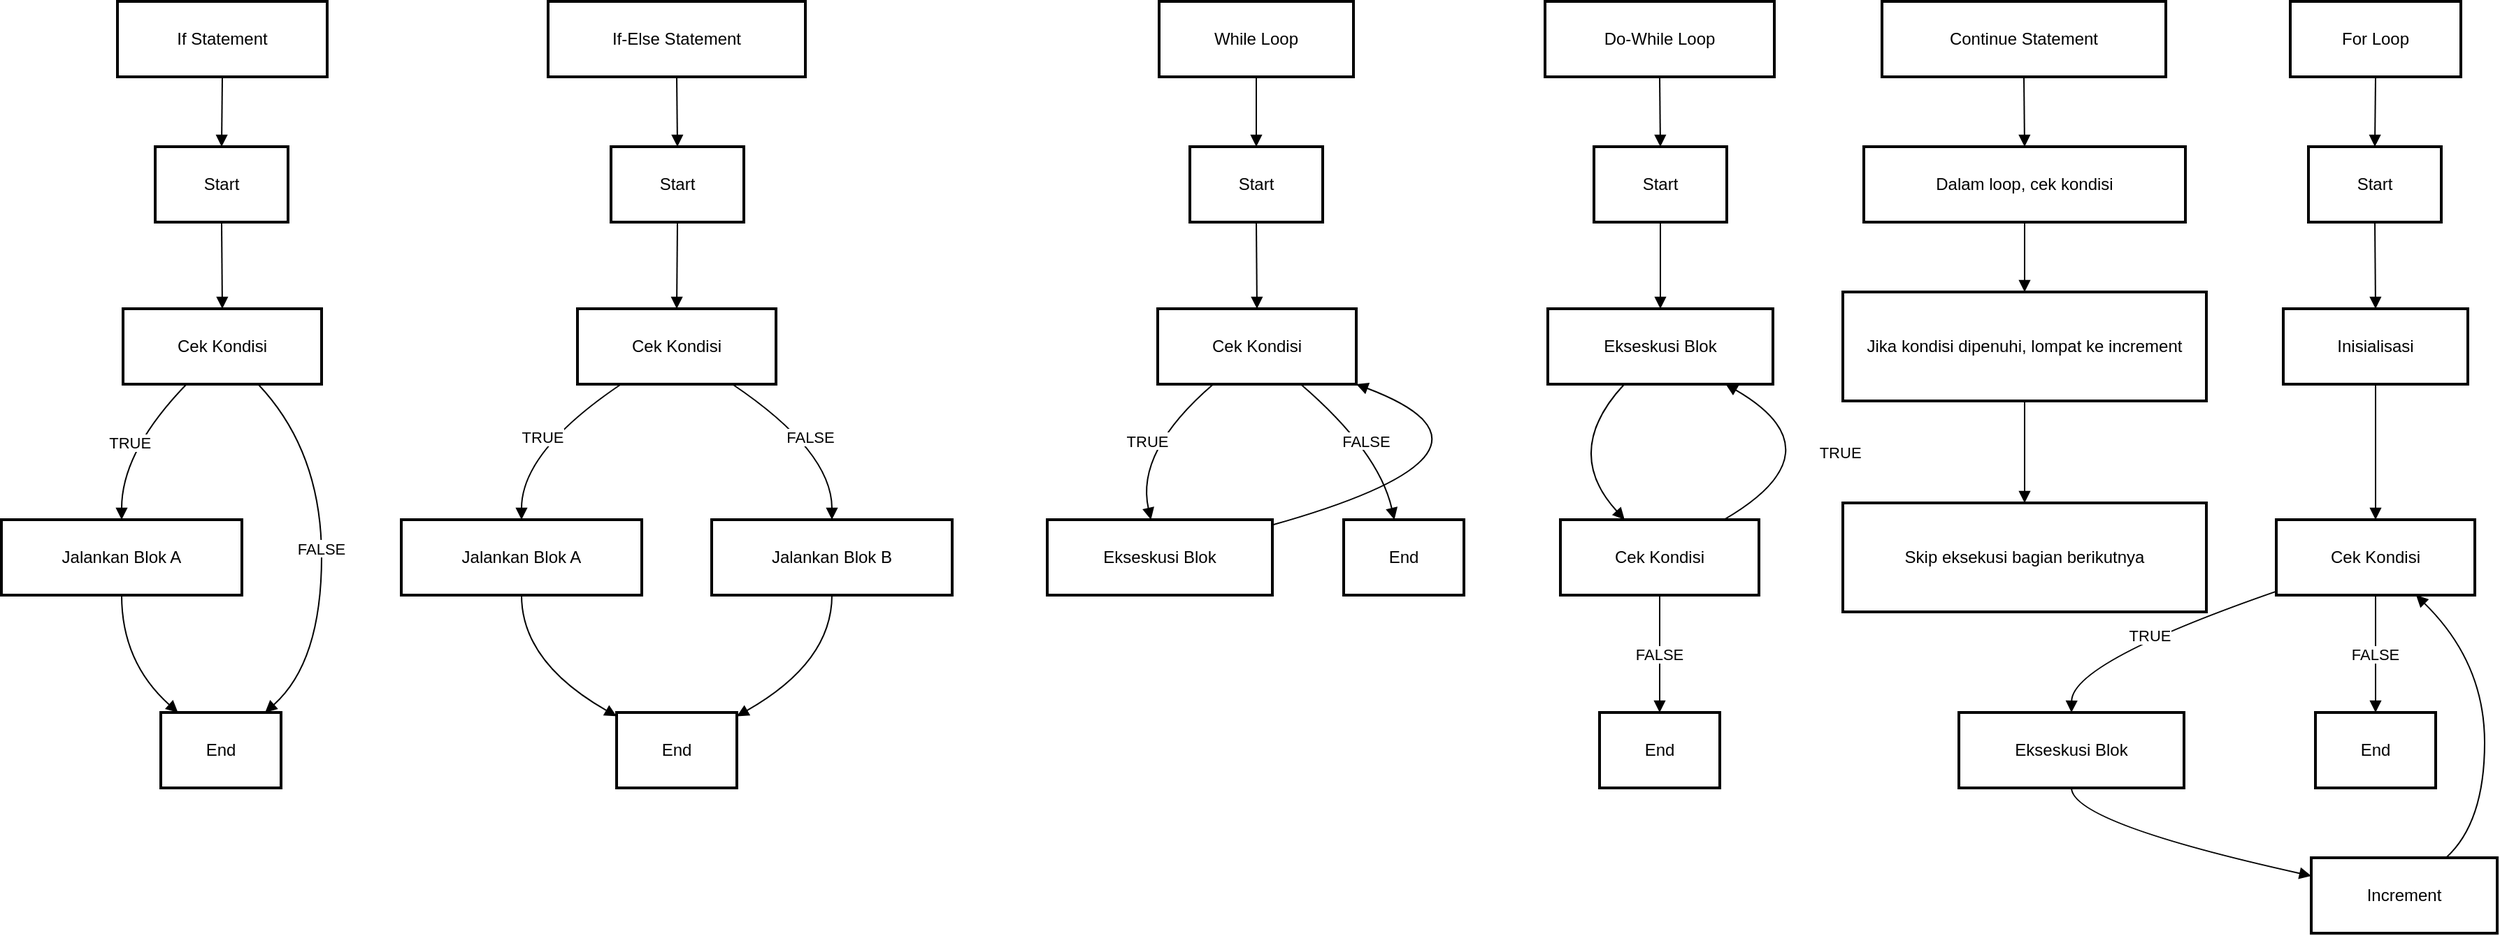 <mxfile version="26.2.14">
  <diagram name="Page-1" id="265kydnjWWa1DbSJq0ZQ">
    <mxGraphModel>
      <root>
        <mxCell id="0" />
        <mxCell id="1" parent="0" />
        <mxCell id="2" value="If Statement" style="whiteSpace=wrap;strokeWidth=2;" vertex="1" parent="1">
          <mxGeometry x="91" y="8" width="150" height="54" as="geometry" />
        </mxCell>
        <mxCell id="3" value="Start" style="whiteSpace=wrap;strokeWidth=2;" vertex="1" parent="1">
          <mxGeometry x="118" y="112" width="95" height="54" as="geometry" />
        </mxCell>
        <mxCell id="4" value="Cek Kondisi" style="whiteSpace=wrap;strokeWidth=2;" vertex="1" parent="1">
          <mxGeometry x="95" y="228" width="142" height="54" as="geometry" />
        </mxCell>
        <mxCell id="5" value="Jalankan Blok A" style="whiteSpace=wrap;strokeWidth=2;" vertex="1" parent="1">
          <mxGeometry x="8" y="379" width="172" height="54" as="geometry" />
        </mxCell>
        <mxCell id="6" value="End" style="whiteSpace=wrap;strokeWidth=2;" vertex="1" parent="1">
          <mxGeometry x="122" y="517" width="86" height="54" as="geometry" />
        </mxCell>
        <mxCell id="7" value="If-Else Statement" style="whiteSpace=wrap;strokeWidth=2;" vertex="1" parent="1">
          <mxGeometry x="399" y="8" width="184" height="54" as="geometry" />
        </mxCell>
        <mxCell id="8" value="Start" style="whiteSpace=wrap;strokeWidth=2;" vertex="1" parent="1">
          <mxGeometry x="444" y="112" width="95" height="54" as="geometry" />
        </mxCell>
        <mxCell id="9" value="Cek Kondisi" style="whiteSpace=wrap;strokeWidth=2;" vertex="1" parent="1">
          <mxGeometry x="420" y="228" width="142" height="54" as="geometry" />
        </mxCell>
        <mxCell id="10" value="Jalankan Blok A" style="whiteSpace=wrap;strokeWidth=2;" vertex="1" parent="1">
          <mxGeometry x="294" y="379" width="172" height="54" as="geometry" />
        </mxCell>
        <mxCell id="11" value="Jalankan Blok B" style="whiteSpace=wrap;strokeWidth=2;" vertex="1" parent="1">
          <mxGeometry x="516" y="379" width="172" height="54" as="geometry" />
        </mxCell>
        <mxCell id="12" value="End" style="whiteSpace=wrap;strokeWidth=2;" vertex="1" parent="1">
          <mxGeometry x="448" y="517" width="86" height="54" as="geometry" />
        </mxCell>
        <mxCell id="13" value="While Loop" style="whiteSpace=wrap;strokeWidth=2;" vertex="1" parent="1">
          <mxGeometry x="836" y="8" width="139" height="54" as="geometry" />
        </mxCell>
        <mxCell id="14" value="Start" style="whiteSpace=wrap;strokeWidth=2;" vertex="1" parent="1">
          <mxGeometry x="858" y="112" width="95" height="54" as="geometry" />
        </mxCell>
        <mxCell id="15" value="Cek Kondisi" style="whiteSpace=wrap;strokeWidth=2;" vertex="1" parent="1">
          <mxGeometry x="835" y="228" width="142" height="54" as="geometry" />
        </mxCell>
        <mxCell id="16" value="Ekseskusi Blok" style="whiteSpace=wrap;strokeWidth=2;" vertex="1" parent="1">
          <mxGeometry x="756" y="379" width="161" height="54" as="geometry" />
        </mxCell>
        <mxCell id="17" value="End" style="whiteSpace=wrap;strokeWidth=2;" vertex="1" parent="1">
          <mxGeometry x="968" y="379" width="86" height="54" as="geometry" />
        </mxCell>
        <mxCell id="18" value="Do-While Loop" style="whiteSpace=wrap;strokeWidth=2;" vertex="1" parent="1">
          <mxGeometry x="1112" y="8" width="164" height="54" as="geometry" />
        </mxCell>
        <mxCell id="19" value="Start" style="whiteSpace=wrap;strokeWidth=2;" vertex="1" parent="1">
          <mxGeometry x="1147" y="112" width="95" height="54" as="geometry" />
        </mxCell>
        <mxCell id="20" value="Ekseskusi Blok" style="whiteSpace=wrap;strokeWidth=2;" vertex="1" parent="1">
          <mxGeometry x="1114" y="228" width="161" height="54" as="geometry" />
        </mxCell>
        <mxCell id="21" value="Cek Kondisi" style="whiteSpace=wrap;strokeWidth=2;" vertex="1" parent="1">
          <mxGeometry x="1123" y="379" width="142" height="54" as="geometry" />
        </mxCell>
        <mxCell id="22" value="End" style="whiteSpace=wrap;strokeWidth=2;" vertex="1" parent="1">
          <mxGeometry x="1151" y="517" width="86" height="54" as="geometry" />
        </mxCell>
        <mxCell id="23" value="For Loop" style="whiteSpace=wrap;strokeWidth=2;" vertex="1" parent="1">
          <mxGeometry x="1645" y="8" width="122" height="54" as="geometry" />
        </mxCell>
        <mxCell id="24" value="Start" style="whiteSpace=wrap;strokeWidth=2;" vertex="1" parent="1">
          <mxGeometry x="1658" y="112" width="95" height="54" as="geometry" />
        </mxCell>
        <mxCell id="25" value="Inisialisasi" style="whiteSpace=wrap;strokeWidth=2;" vertex="1" parent="1">
          <mxGeometry x="1640" y="228" width="132" height="54" as="geometry" />
        </mxCell>
        <mxCell id="26" value="Cek Kondisi" style="whiteSpace=wrap;strokeWidth=2;" vertex="1" parent="1">
          <mxGeometry x="1635" y="379" width="142" height="54" as="geometry" />
        </mxCell>
        <mxCell id="27" value="Ekseskusi Blok" style="whiteSpace=wrap;strokeWidth=2;" vertex="1" parent="1">
          <mxGeometry x="1408" y="517" width="161" height="54" as="geometry" />
        </mxCell>
        <mxCell id="28" value="Increment" style="whiteSpace=wrap;strokeWidth=2;" vertex="1" parent="1">
          <mxGeometry x="1660" y="621" width="133" height="54" as="geometry" />
        </mxCell>
        <mxCell id="29" value="End" style="whiteSpace=wrap;strokeWidth=2;" vertex="1" parent="1">
          <mxGeometry x="1663" y="517" width="86" height="54" as="geometry" />
        </mxCell>
        <mxCell id="30" value="Continue Statement" style="whiteSpace=wrap;strokeWidth=2;" vertex="1" parent="1">
          <mxGeometry x="1353" y="8" width="203" height="54" as="geometry" />
        </mxCell>
        <mxCell id="31" value="Dalam loop, cek kondisi" style="whiteSpace=wrap;strokeWidth=2;" vertex="1" parent="1">
          <mxGeometry x="1340" y="112" width="230" height="54" as="geometry" />
        </mxCell>
        <mxCell id="32" value="Jika kondisi dipenuhi, lompat ke increment" style="whiteSpace=wrap;strokeWidth=2;" vertex="1" parent="1">
          <mxGeometry x="1325" y="216" width="260" height="78" as="geometry" />
        </mxCell>
        <mxCell id="33" value="Skip eksekusi bagian berikutnya" style="whiteSpace=wrap;strokeWidth=2;" vertex="1" parent="1">
          <mxGeometry x="1325" y="367" width="260" height="78" as="geometry" />
        </mxCell>
        <mxCell id="34" value="" style="curved=1;startArrow=none;endArrow=block;exitX=0.5;exitY=1;entryX=0.5;entryY=0;" edge="1" parent="1" source="3" target="4">
          <mxGeometry relative="1" as="geometry">
            <Array as="points" />
          </mxGeometry>
        </mxCell>
        <mxCell id="35" value="TRUE" style="curved=1;startArrow=none;endArrow=block;exitX=0.32;exitY=1;entryX=0.5;entryY=-0.01;" edge="1" parent="1" source="4" target="5">
          <mxGeometry relative="1" as="geometry">
            <Array as="points">
              <mxPoint x="94" y="330" />
            </Array>
          </mxGeometry>
        </mxCell>
        <mxCell id="36" value="" style="curved=1;startArrow=none;endArrow=block;exitX=0.5;exitY=0.99;entryX=0.15;entryY=0.01;" edge="1" parent="1" source="5" target="6">
          <mxGeometry relative="1" as="geometry">
            <Array as="points">
              <mxPoint x="94" y="481" />
            </Array>
          </mxGeometry>
        </mxCell>
        <mxCell id="37" value="FALSE" style="curved=1;startArrow=none;endArrow=block;exitX=0.68;exitY=1;entryX=0.86;entryY=0.01;" edge="1" parent="1" source="4" target="6">
          <mxGeometry relative="1" as="geometry">
            <Array as="points">
              <mxPoint x="237" y="330" />
              <mxPoint x="237" y="481" />
            </Array>
          </mxGeometry>
        </mxCell>
        <mxCell id="38" value="" style="curved=1;startArrow=none;endArrow=block;exitX=0.5;exitY=1;entryX=0.5;entryY=0;" edge="1" parent="1" source="2" target="3">
          <mxGeometry relative="1" as="geometry">
            <Array as="points" />
          </mxGeometry>
        </mxCell>
        <mxCell id="39" value="" style="curved=1;startArrow=none;endArrow=block;exitX=0.5;exitY=1;entryX=0.5;entryY=0;" edge="1" parent="1" source="8" target="9">
          <mxGeometry relative="1" as="geometry">
            <Array as="points" />
          </mxGeometry>
        </mxCell>
        <mxCell id="40" value="TRUE" style="curved=1;startArrow=none;endArrow=block;exitX=0.22;exitY=1;entryX=0.5;entryY=-0.01;" edge="1" parent="1" source="9" target="10">
          <mxGeometry relative="1" as="geometry">
            <Array as="points">
              <mxPoint x="380" y="330" />
            </Array>
          </mxGeometry>
        </mxCell>
        <mxCell id="41" value="FALSE" style="curved=1;startArrow=none;endArrow=block;exitX=0.78;exitY=1;entryX=0.5;entryY=-0.01;" edge="1" parent="1" source="9" target="11">
          <mxGeometry relative="1" as="geometry">
            <Array as="points">
              <mxPoint x="602" y="330" />
            </Array>
          </mxGeometry>
        </mxCell>
        <mxCell id="42" value="" style="curved=1;startArrow=none;endArrow=block;exitX=0.5;exitY=0.99;entryX=1;entryY=0.05;" edge="1" parent="1" source="11" target="12">
          <mxGeometry relative="1" as="geometry">
            <Array as="points">
              <mxPoint x="602" y="481" />
            </Array>
          </mxGeometry>
        </mxCell>
        <mxCell id="43" value="" style="curved=1;startArrow=none;endArrow=block;exitX=0.5;exitY=0.99;entryX=0;entryY=0.05;" edge="1" parent="1" source="10" target="12">
          <mxGeometry relative="1" as="geometry">
            <Array as="points">
              <mxPoint x="380" y="481" />
            </Array>
          </mxGeometry>
        </mxCell>
        <mxCell id="44" value="" style="curved=1;startArrow=none;endArrow=block;exitX=0.5;exitY=1;entryX=0.5;entryY=0;" edge="1" parent="1" source="7" target="8">
          <mxGeometry relative="1" as="geometry">
            <Array as="points" />
          </mxGeometry>
        </mxCell>
        <mxCell id="45" value="" style="curved=1;startArrow=none;endArrow=block;exitX=0.5;exitY=1;entryX=0.5;entryY=0;" edge="1" parent="1" source="14" target="15">
          <mxGeometry relative="1" as="geometry">
            <Array as="points" />
          </mxGeometry>
        </mxCell>
        <mxCell id="46" value="TRUE" style="curved=1;startArrow=none;endArrow=block;exitX=0.28;exitY=1;entryX=0.46;entryY=-0.01;" edge="1" parent="1" source="15" target="16">
          <mxGeometry relative="1" as="geometry">
            <Array as="points">
              <mxPoint x="819" y="330" />
            </Array>
          </mxGeometry>
        </mxCell>
        <mxCell id="47" value="" style="curved=1;startArrow=none;endArrow=block;exitX=1;exitY=0.07;entryX=1;entryY=1;" edge="1" parent="1" source="16" target="15">
          <mxGeometry relative="1" as="geometry">
            <Array as="points">
              <mxPoint x="1104" y="330" />
            </Array>
          </mxGeometry>
        </mxCell>
        <mxCell id="48" value="FALSE" style="curved=1;startArrow=none;endArrow=block;exitX=0.72;exitY=1;entryX=0.42;entryY=-0.01;" edge="1" parent="1" source="15" target="17">
          <mxGeometry relative="1" as="geometry">
            <Array as="points">
              <mxPoint x="993" y="330" />
            </Array>
          </mxGeometry>
        </mxCell>
        <mxCell id="49" value="" style="curved=1;startArrow=none;endArrow=block;exitX=0.5;exitY=1;entryX=0.5;entryY=0;" edge="1" parent="1" source="13" target="14">
          <mxGeometry relative="1" as="geometry">
            <Array as="points" />
          </mxGeometry>
        </mxCell>
        <mxCell id="50" value="" style="curved=1;startArrow=none;endArrow=block;exitX=0.5;exitY=1;entryX=0.5;entryY=0;" edge="1" parent="1" source="19" target="20">
          <mxGeometry relative="1" as="geometry">
            <Array as="points" />
          </mxGeometry>
        </mxCell>
        <mxCell id="51" value="" style="curved=1;startArrow=none;endArrow=block;exitX=0.34;exitY=1;entryX=0.32;entryY=-0.01;" edge="1" parent="1" source="20" target="21">
          <mxGeometry relative="1" as="geometry">
            <Array as="points">
              <mxPoint x="1124" y="330" />
            </Array>
          </mxGeometry>
        </mxCell>
        <mxCell id="52" value="TRUE" style="curved=1;startArrow=none;endArrow=block;exitX=0.83;exitY=-0.01;entryX=0.79;entryY=1;" edge="1" parent="1" source="21" target="20">
          <mxGeometry relative="1" as="geometry">
            <Array as="points">
              <mxPoint x="1324" y="330" />
            </Array>
          </mxGeometry>
        </mxCell>
        <mxCell id="53" value="FALSE" style="curved=1;startArrow=none;endArrow=block;exitX=0.5;exitY=0.99;entryX=0.5;entryY=0.01;" edge="1" parent="1" source="21" target="22">
          <mxGeometry relative="1" as="geometry">
            <Array as="points" />
          </mxGeometry>
        </mxCell>
        <mxCell id="54" value="" style="curved=1;startArrow=none;endArrow=block;exitX=0.5;exitY=1;entryX=0.5;entryY=0;" edge="1" parent="1" source="18" target="19">
          <mxGeometry relative="1" as="geometry">
            <Array as="points" />
          </mxGeometry>
        </mxCell>
        <mxCell id="55" value="" style="curved=1;startArrow=none;endArrow=block;exitX=0.5;exitY=1;entryX=0.5;entryY=0;" edge="1" parent="1" source="24" target="25">
          <mxGeometry relative="1" as="geometry">
            <Array as="points" />
          </mxGeometry>
        </mxCell>
        <mxCell id="56" value="" style="curved=1;startArrow=none;endArrow=block;exitX=0.5;exitY=1;entryX=0.5;entryY=-0.01;" edge="1" parent="1" source="25" target="26">
          <mxGeometry relative="1" as="geometry">
            <Array as="points" />
          </mxGeometry>
        </mxCell>
        <mxCell id="57" value="TRUE" style="curved=1;startArrow=none;endArrow=block;exitX=0;exitY=0.95;entryX=0.5;entryY=0.01;" edge="1" parent="1" source="26" target="27">
          <mxGeometry relative="1" as="geometry">
            <Array as="points">
              <mxPoint x="1489" y="481" />
            </Array>
          </mxGeometry>
        </mxCell>
        <mxCell id="58" value="" style="curved=1;startArrow=none;endArrow=block;exitX=0.5;exitY=1.01;entryX=0;entryY=0.24;" edge="1" parent="1" source="27" target="28">
          <mxGeometry relative="1" as="geometry">
            <Array as="points">
              <mxPoint x="1489" y="596" />
            </Array>
          </mxGeometry>
        </mxCell>
        <mxCell id="59" value="" style="curved=1;startArrow=none;endArrow=block;exitX=0.72;exitY=0.01;entryX=0.7;entryY=0.99;" edge="1" parent="1" source="28" target="26">
          <mxGeometry relative="1" as="geometry">
            <Array as="points">
              <mxPoint x="1784" y="596" />
              <mxPoint x="1784" y="481" />
            </Array>
          </mxGeometry>
        </mxCell>
        <mxCell id="60" value="FALSE" style="curved=1;startArrow=none;endArrow=block;exitX=0.5;exitY=0.99;entryX=0.5;entryY=0.01;" edge="1" parent="1" source="26" target="29">
          <mxGeometry relative="1" as="geometry">
            <Array as="points" />
          </mxGeometry>
        </mxCell>
        <mxCell id="61" value="" style="curved=1;startArrow=none;endArrow=block;exitX=0.5;exitY=1;entryX=0.5;entryY=0;" edge="1" parent="1" source="23" target="24">
          <mxGeometry relative="1" as="geometry">
            <Array as="points" />
          </mxGeometry>
        </mxCell>
        <mxCell id="62" value="" style="curved=1;startArrow=none;endArrow=block;exitX=0.5;exitY=1;entryX=0.5;entryY=0;" edge="1" parent="1" source="31" target="32">
          <mxGeometry relative="1" as="geometry">
            <Array as="points" />
          </mxGeometry>
        </mxCell>
        <mxCell id="63" value="" style="curved=1;startArrow=none;endArrow=block;exitX=0.5;exitY=1;entryX=0.5;entryY=0;" edge="1" parent="1" source="32" target="33">
          <mxGeometry relative="1" as="geometry">
            <Array as="points" />
          </mxGeometry>
        </mxCell>
        <mxCell id="64" value="" style="curved=1;startArrow=none;endArrow=block;exitX=0.5;exitY=1;entryX=0.5;entryY=0;" edge="1" parent="1" source="30" target="31">
          <mxGeometry relative="1" as="geometry">
            <Array as="points" />
          </mxGeometry>
        </mxCell>
      </root>
    </mxGraphModel>
  </diagram>
</mxfile>
